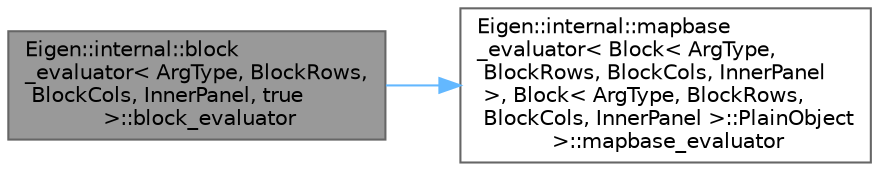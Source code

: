 digraph "Eigen::internal::block_evaluator&lt; ArgType, BlockRows, BlockCols, InnerPanel, true &gt;::block_evaluator"
{
 // LATEX_PDF_SIZE
  bgcolor="transparent";
  edge [fontname=Helvetica,fontsize=10,labelfontname=Helvetica,labelfontsize=10];
  node [fontname=Helvetica,fontsize=10,shape=box,height=0.2,width=0.4];
  rankdir="LR";
  Node1 [id="Node000001",label="Eigen::internal::block\l_evaluator\< ArgType, BlockRows,\l BlockCols, InnerPanel, true\l \>::block_evaluator",height=0.2,width=0.4,color="gray40", fillcolor="grey60", style="filled", fontcolor="black",tooltip=" "];
  Node1 -> Node2 [id="edge2_Node000001_Node000002",color="steelblue1",style="solid",tooltip=" "];
  Node2 [id="Node000002",label="Eigen::internal::mapbase\l_evaluator\< Block\< ArgType,\l BlockRows, BlockCols, InnerPanel\l \>, Block\< ArgType, BlockRows,\l BlockCols, InnerPanel \>::PlainObject\l \>::mapbase_evaluator",height=0.2,width=0.4,color="grey40", fillcolor="white", style="filled",URL="$struct_eigen_1_1internal_1_1mapbase__evaluator.html#adeebd40502dff8fa523e7c17aa06abb2",tooltip=" "];
}
